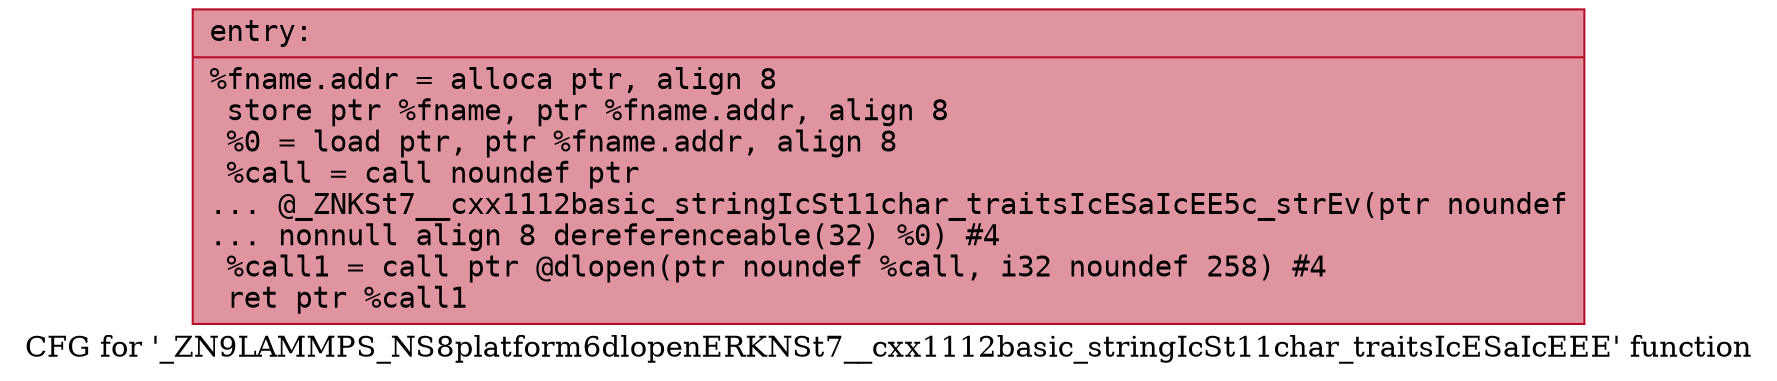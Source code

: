 digraph "CFG for '_ZN9LAMMPS_NS8platform6dlopenERKNSt7__cxx1112basic_stringIcSt11char_traitsIcESaIcEEE' function" {
	label="CFG for '_ZN9LAMMPS_NS8platform6dlopenERKNSt7__cxx1112basic_stringIcSt11char_traitsIcESaIcEEE' function";

	Node0x5651cd7e1600 [shape=record,color="#b70d28ff", style=filled, fillcolor="#b70d2870" fontname="Courier",label="{entry:\l|  %fname.addr = alloca ptr, align 8\l  store ptr %fname, ptr %fname.addr, align 8\l  %0 = load ptr, ptr %fname.addr, align 8\l  %call = call noundef ptr\l... @_ZNKSt7__cxx1112basic_stringIcSt11char_traitsIcESaIcEE5c_strEv(ptr noundef\l... nonnull align 8 dereferenceable(32) %0) #4\l  %call1 = call ptr @dlopen(ptr noundef %call, i32 noundef 258) #4\l  ret ptr %call1\l}"];
}
